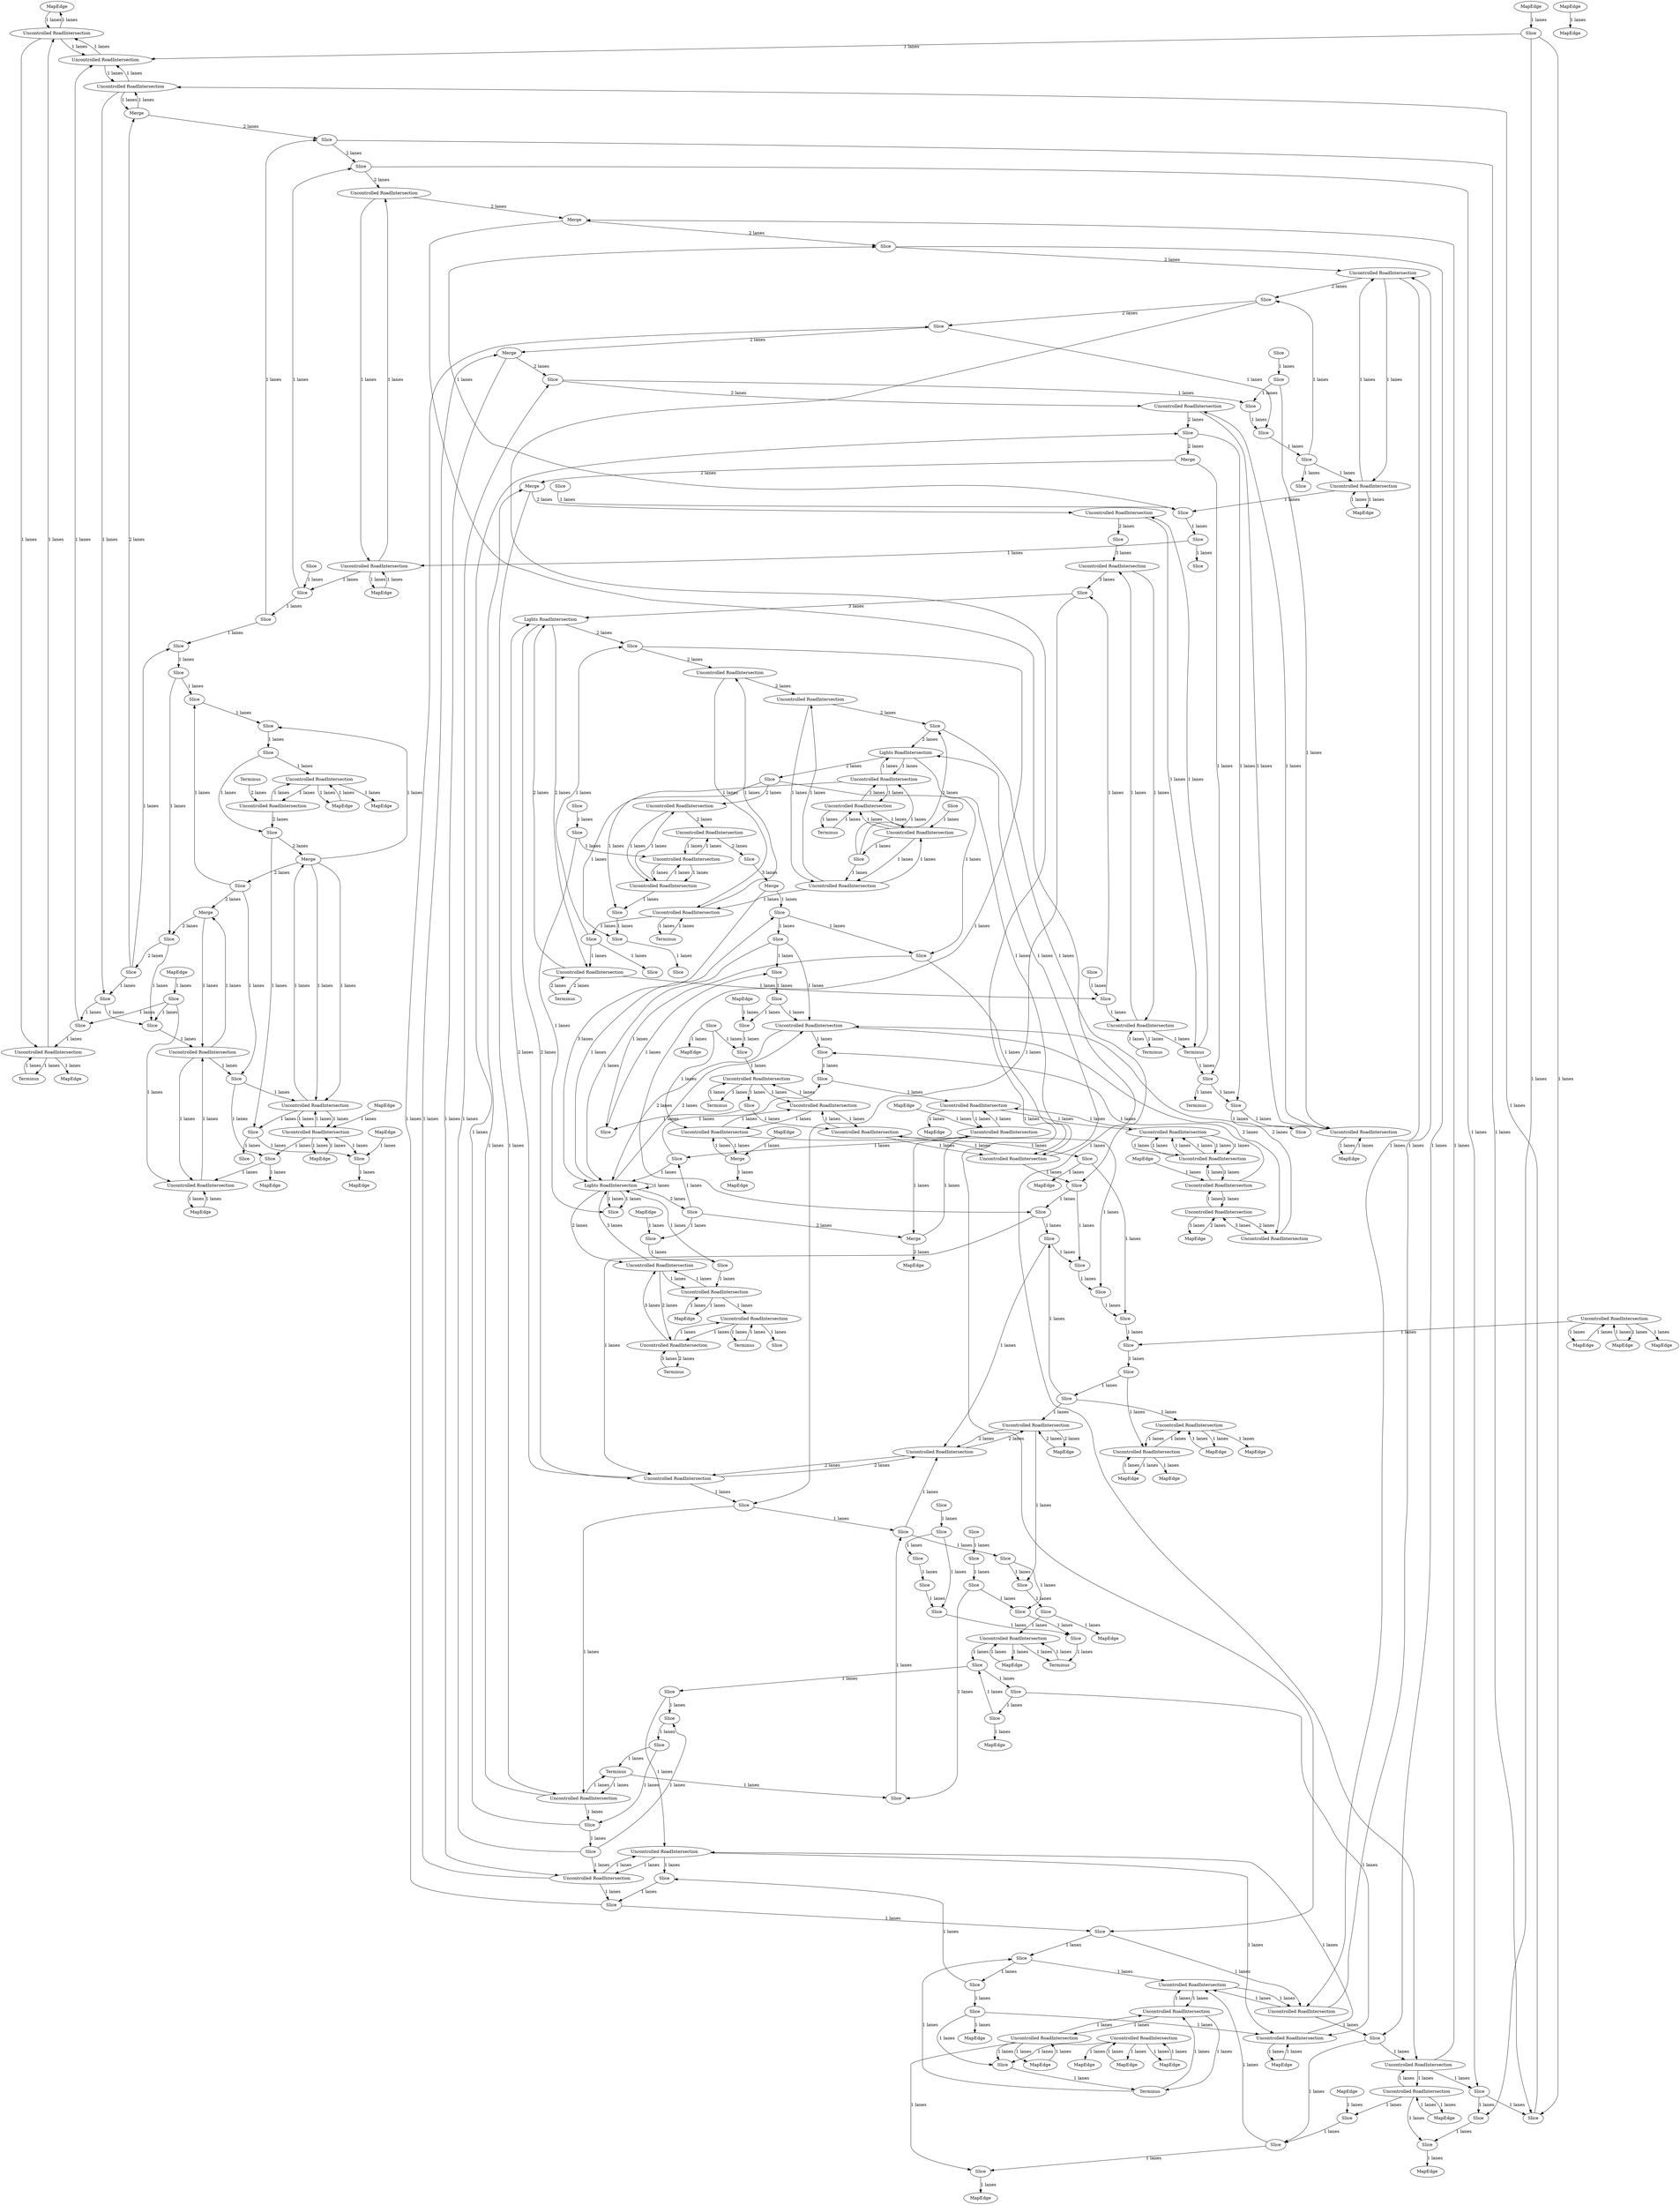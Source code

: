 digraph {
    0 [ label = "MapEdge" ]
    1 [ label = "Merge" ]
    2 [ label = "MapEdge" ]
    3 [ label = "Merge" ]
    4 [ label = "MapEdge" ]
    5 [ label = "Merge" ]
    6 [ label = "Uncontrolled RoadIntersection" ]
    7 [ label = "MapEdge" ]
    8 [ label = "MapEdge" ]
    9 [ label = "MapEdge" ]
    10 [ label = "Uncontrolled RoadIntersection" ]
    11 [ label = "MapEdge" ]
    12 [ label = "MapEdge" ]
    13 [ label = "Uncontrolled RoadIntersection" ]
    14 [ label = "MapEdge" ]
    15 [ label = "Merge" ]
    16 [ label = "MapEdge" ]
    17 [ label = "Merge" ]
    18 [ label = "Slice" ]
    19 [ label = "Slice" ]
    20 [ label = "MapEdge" ]
    21 [ label = "Uncontrolled RoadIntersection" ]
    22 [ label = "Terminus" ]
    23 [ label = "Terminus" ]
    24 [ label = "MapEdge" ]
    25 [ label = "Lights RoadIntersection" ]
    26 [ label = "MapEdge" ]
    27 [ label = "Terminus" ]
    28 [ label = "Uncontrolled RoadIntersection" ]
    29 [ label = "Terminus" ]
    30 [ label = "Slice" ]
    31 [ label = "Slice" ]
    32 [ label = "Uncontrolled RoadIntersection" ]
    33 [ label = "Uncontrolled RoadIntersection" ]
    34 [ label = "Terminus" ]
    35 [ label = "Merge" ]
    36 [ label = "Terminus" ]
    37 [ label = "Terminus" ]
    38 [ label = "Uncontrolled RoadIntersection" ]
    39 [ label = "Slice" ]
    40 [ label = "Slice" ]
    41 [ label = "Merge" ]
    42 [ label = "Slice" ]
    43 [ label = "MapEdge" ]
    44 [ label = "Slice" ]
    45 [ label = "Uncontrolled RoadIntersection" ]
    46 [ label = "Slice" ]
    47 [ label = "MapEdge" ]
    48 [ label = "Uncontrolled RoadIntersection" ]
    49 [ label = "MapEdge" ]
    50 [ label = "Slice" ]
    51 [ label = "MapEdge" ]
    52 [ label = "Slice" ]
    53 [ label = "Slice" ]
    54 [ label = "Slice" ]
    55 [ label = "Slice" ]
    56 [ label = "Slice" ]
    57 [ label = "Slice" ]
    58 [ label = "MapEdge" ]
    59 [ label = "Uncontrolled RoadIntersection" ]
    60 [ label = "Slice" ]
    61 [ label = "Slice" ]
    62 [ label = "Slice" ]
    63 [ label = "Uncontrolled RoadIntersection" ]
    64 [ label = "Slice" ]
    65 [ label = "Slice" ]
    66 [ label = "Slice" ]
    67 [ label = "Slice" ]
    68 [ label = "Uncontrolled RoadIntersection" ]
    69 [ label = "MapEdge" ]
    70 [ label = "Slice" ]
    71 [ label = "Slice" ]
    72 [ label = "Slice" ]
    73 [ label = "Slice" ]
    74 [ label = "Slice" ]
    75 [ label = "Slice" ]
    76 [ label = "Slice" ]
    77 [ label = "Slice" ]
    78 [ label = "Slice" ]
    79 [ label = "Slice" ]
    80 [ label = "Slice" ]
    81 [ label = "Slice" ]
    82 [ label = "Slice" ]
    83 [ label = "Slice" ]
    84 [ label = "Slice" ]
    85 [ label = "MapEdge" ]
    86 [ label = "MapEdge" ]
    87 [ label = "Uncontrolled RoadIntersection" ]
    88 [ label = "MapEdge" ]
    89 [ label = "MapEdge" ]
    90 [ label = "Slice" ]
    91 [ label = "Slice" ]
    92 [ label = "Slice" ]
    93 [ label = "Slice" ]
    94 [ label = "Slice" ]
    95 [ label = "Slice" ]
    96 [ label = "Slice" ]
    97 [ label = "MapEdge" ]
    98 [ label = "Uncontrolled RoadIntersection" ]
    99 [ label = "Uncontrolled RoadIntersection" ]
    100 [ label = "MapEdge" ]
    101 [ label = "Slice" ]
    102 [ label = "Slice" ]
    103 [ label = "Slice" ]
    104 [ label = "Slice" ]
    105 [ label = "Slice" ]
    106 [ label = "Slice" ]
    107 [ label = "Slice" ]
    108 [ label = "MapEdge" ]
    109 [ label = "MapEdge" ]
    110 [ label = "Slice" ]
    111 [ label = "Slice" ]
    112 [ label = "Slice" ]
    113 [ label = "Slice" ]
    114 [ label = "Slice" ]
    115 [ label = "Terminus" ]
    116 [ label = "Uncontrolled RoadIntersection" ]
    117 [ label = "Slice" ]
    118 [ label = "Slice" ]
    119 [ label = "Uncontrolled RoadIntersection" ]
    120 [ label = "Slice" ]
    121 [ label = "Slice" ]
    122 [ label = "Slice" ]
    123 [ label = "Slice" ]
    124 [ label = "Slice" ]
    125 [ label = "Slice" ]
    126 [ label = "MapEdge" ]
    127 [ label = "Uncontrolled RoadIntersection" ]
    128 [ label = "Slice" ]
    129 [ label = "MapEdge" ]
    130 [ label = "Slice" ]
    131 [ label = "Slice" ]
    132 [ label = "Uncontrolled RoadIntersection" ]
    133 [ label = "Slice" ]
    134 [ label = "Slice" ]
    135 [ label = "Slice" ]
    136 [ label = "Slice" ]
    137 [ label = "Uncontrolled RoadIntersection" ]
    138 [ label = "Slice" ]
    139 [ label = "Slice" ]
    140 [ label = "Slice" ]
    141 [ label = "Slice" ]
    142 [ label = "Slice" ]
    143 [ label = "Uncontrolled RoadIntersection" ]
    144 [ label = "MapEdge" ]
    145 [ label = "Slice" ]
    146 [ label = "Slice" ]
    147 [ label = "MapEdge" ]
    148 [ label = "Slice" ]
    149 [ label = "Slice" ]
    150 [ label = "MapEdge" ]
    151 [ label = "Uncontrolled RoadIntersection" ]
    152 [ label = "Slice" ]
    153 [ label = "Slice" ]
    154 [ label = "MapEdge" ]
    155 [ label = "Slice" ]
    156 [ label = "Slice" ]
    157 [ label = "Slice" ]
    158 [ label = "Slice" ]
    159 [ label = "MapEdge" ]
    160 [ label = "Slice" ]
    161 [ label = "Slice" ]
    162 [ label = "MapEdge" ]
    163 [ label = "Uncontrolled RoadIntersection" ]
    164 [ label = "Slice" ]
    165 [ label = "Slice" ]
    166 [ label = "Uncontrolled RoadIntersection" ]
    167 [ label = "Slice" ]
    168 [ label = "MapEdge" ]
    169 [ label = "Uncontrolled RoadIntersection" ]
    170 [ label = "MapEdge" ]
    171 [ label = "Slice" ]
    172 [ label = "Slice" ]
    173 [ label = "Slice" ]
    174 [ label = "Slice" ]
    175 [ label = "Uncontrolled RoadIntersection" ]
    176 [ label = "Slice" ]
    177 [ label = "Slice" ]
    178 [ label = "Slice" ]
    179 [ label = "Slice" ]
    180 [ label = "Uncontrolled RoadIntersection" ]
    181 [ label = "Terminus" ]
    182 [ label = "Merge" ]
    183 [ label = "Terminus" ]
    184 [ label = "Uncontrolled RoadIntersection" ]
    185 [ label = "Uncontrolled RoadIntersection" ]
    186 [ label = "Uncontrolled RoadIntersection" ]
    187 [ label = "Uncontrolled RoadIntersection" ]
    188 [ label = "Uncontrolled RoadIntersection" ]
    189 [ label = "Uncontrolled RoadIntersection" ]
    190 [ label = "Uncontrolled RoadIntersection" ]
    191 [ label = "Uncontrolled RoadIntersection" ]
    192 [ label = "Lights RoadIntersection" ]
    193 [ label = "Uncontrolled RoadIntersection" ]
    194 [ label = "Terminus" ]
    195 [ label = "Uncontrolled RoadIntersection" ]
    196 [ label = "Uncontrolled RoadIntersection" ]
    197 [ label = "MapEdge" ]
    198 [ label = "Terminus" ]
    199 [ label = "Uncontrolled RoadIntersection" ]
    200 [ label = "Slice" ]
    201 [ label = "Slice" ]
    202 [ label = "Slice" ]
    203 [ label = "Slice" ]
    204 [ label = "Slice" ]
    205 [ label = "Slice" ]
    206 [ label = "Slice" ]
    207 [ label = "Slice" ]
    208 [ label = "Uncontrolled RoadIntersection" ]
    209 [ label = "MapEdge" ]
    210 [ label = "Slice" ]
    211 [ label = "Slice" ]
    212 [ label = "Uncontrolled RoadIntersection" ]
    213 [ label = "Slice" ]
    214 [ label = "Uncontrolled RoadIntersection" ]
    215 [ label = "Slice" ]
    216 [ label = "Slice" ]
    217 [ label = "Uncontrolled RoadIntersection" ]
    218 [ label = "Slice" ]
    219 [ label = "Slice" ]
    220 [ label = "Uncontrolled RoadIntersection" ]
    221 [ label = "Slice" ]
    222 [ label = "Uncontrolled RoadIntersection" ]
    223 [ label = "Slice" ]
    224 [ label = "Slice" ]
    225 [ label = "Uncontrolled RoadIntersection" ]
    226 [ label = "Slice" ]
    227 [ label = "Slice" ]
    228 [ label = "Uncontrolled RoadIntersection" ]
    229 [ label = "Slice" ]
    230 [ label = "Uncontrolled RoadIntersection" ]
    231 [ label = "Slice" ]
    232 [ label = "Slice" ]
    233 [ label = "Slice" ]
    234 [ label = "Slice" ]
    235 [ label = "Slice" ]
    236 [ label = "MapEdge" ]
    237 [ label = "Lights RoadIntersection" ]
    238 [ label = "Uncontrolled RoadIntersection" ]
    239 [ label = "Uncontrolled RoadIntersection" ]
    240 [ label = "Terminus" ]
    241 [ label = "Uncontrolled RoadIntersection" ]
    242 [ label = "Uncontrolled RoadIntersection" ]
    243 [ label = "Uncontrolled RoadIntersection" ]
    244 [ label = "Uncontrolled RoadIntersection" ]
    245 [ label = "Uncontrolled RoadIntersection" ]
    246 [ label = "Uncontrolled RoadIntersection" ]
    247 [ label = "Merge" ]
    248 [ label = "Merge" ]
    249 [ label = "Uncontrolled RoadIntersection" ]
    250 [ label = "Uncontrolled RoadIntersection" ]
    251 [ label = "Uncontrolled RoadIntersection" ]
    252 [ label = "MapEdge" ]
    253 [ label = "Uncontrolled RoadIntersection" ]
    254 [ label = "MapEdge" ]
    255 [ label = "Uncontrolled RoadIntersection" ]
    256 [ label = "Uncontrolled RoadIntersection" ]
    257 [ label = "Terminus" ]
    258 [ label = "MapEdge" ]
    259 [ label = "Uncontrolled RoadIntersection" ]
    260 [ label = "Uncontrolled RoadIntersection" ]
    261 [ label = "MapEdge" ]
    262 [ label = "MapEdge" ]
    263 [ label = "Uncontrolled RoadIntersection" ]
    264 [ label = "MapEdge" ]
    265 [ label = "MapEdge" ]
    266 [ label = "MapEdge" ]
    267 [ label = "MapEdge" ]
    268 [ label = "MapEdge" ]
    0 -> 28 [ label = "1 lanes" ]
    28 -> 0 [ label = "1 lanes" ]
    28 -> 151 [ label = "1 lanes" ]
    151 -> 28 [ label = "1 lanes" ]
    151 -> 217 [ label = "1 lanes" ]
    217 -> 151 [ label = "1 lanes" ]
    217 -> 1 [ label = "1 lanes" ]
    1 -> 217 [ label = "1 lanes" ]
    2 -> 166 [ label = "1 lanes" ]
    166 -> 2 [ label = "1 lanes" ]
    166 -> 214 [ label = "1 lanes" ]
    214 -> 166 [ label = "1 lanes" ]
    214 -> 3 [ label = "1 lanes" ]
    3 -> 214 [ label = "1 lanes" ]
    4 -> 169 [ label = "1 lanes" ]
    169 -> 4 [ label = "1 lanes" ]
    169 -> 212 [ label = "1 lanes" ]
    212 -> 169 [ label = "1 lanes" ]
    212 -> 5 [ label = "1 lanes" ]
    5 -> 212 [ label = "1 lanes" ]
    6 -> 137 [ label = "1 lanes" ]
    137 -> 6 [ label = "1 lanes" ]
    137 -> 7 [ label = "1 lanes" ]
    7 -> 137 [ label = "1 lanes" ]
    8 -> 48 [ label = "1 lanes" ]
    48 -> 8 [ label = "1 lanes" ]
    48 -> 180 [ label = "1 lanes" ]
    180 -> 48 [ label = "1 lanes" ]
    180 -> 45 [ label = "1 lanes" ]
    45 -> 180 [ label = "1 lanes" ]
    45 -> 222 [ label = "1 lanes" ]
    222 -> 45 [ label = "1 lanes" ]
    222 -> 38 [ label = "1 lanes" ]
    38 -> 222 [ label = "1 lanes" ]
    38 -> 175 [ label = "1 lanes" ]
    175 -> 38 [ label = "1 lanes" ]
    175 -> 9 [ label = "1 lanes" ]
    9 -> 175 [ label = "1 lanes" ]
    10 -> 59 [ label = "1 lanes" ]
    59 -> 10 [ label = "1 lanes" ]
    59 -> 11 [ label = "1 lanes" ]
    11 -> 59 [ label = "1 lanes" ]
    12 -> 68 [ label = "1 lanes" ]
    68 -> 12 [ label = "1 lanes" ]
    68 -> 13 [ label = "1 lanes" ]
    13 -> 68 [ label = "1 lanes" ]
    14 -> 132 [ label = "1 lanes" ]
    132 -> 14 [ label = "1 lanes" ]
    132 -> 119 [ label = "1 lanes" ]
    119 -> 132 [ label = "1 lanes" ]
    119 -> 225 [ label = "1 lanes" ]
    225 -> 119 [ label = "1 lanes" ]
    225 -> 15 [ label = "1 lanes" ]
    15 -> 225 [ label = "1 lanes" ]
    16 -> 143 [ label = "1 lanes" ]
    143 -> 16 [ label = "1 lanes" ]
    143 -> 220 [ label = "1 lanes" ]
    220 -> 143 [ label = "1 lanes" ]
    220 -> 17 [ label = "1 lanes" ]
    17 -> 220 [ label = "1 lanes" ]
    207 -> 18 [ label = "1 lanes" ]
    19 -> 207 [ label = "1 lanes" ]
    20 -> 127 [ label = "1 lanes" ]
    127 -> 20 [ label = "1 lanes" ]
    127 -> 29 [ label = "1 lanes" ]
    29 -> 127 [ label = "1 lanes" ]
    21 -> 87 [ label = "1 lanes" ]
    87 -> 21 [ label = "1 lanes" ]
    87 -> 22 [ label = "1 lanes" ]
    22 -> 87 [ label = "1 lanes" ]
    13 -> 255 [ label = "2 lanes" ]
    255 -> 13 [ label = "3 lanes" ]
    255 -> 23 [ label = "2 lanes" ]
    23 -> 255 [ label = "3 lanes" ]
    24 -> 99 [ label = "2 lanes" ]
    99 -> 24 [ label = "2 lanes" ]
    99 -> 98 [ label = "2 lanes" ]
    98 -> 99 [ label = "2 lanes" ]
    98 -> 230 [ label = "2 lanes" ]
    230 -> 98 [ label = "2 lanes" ]
    230 -> 25 [ label = "2 lanes" ]
    25 -> 230 [ label = "2 lanes" ]
    247 -> 26 [ label = "2 lanes" ]
    27 -> 163 [ label = "1 lanes" ]
    163 -> 27 [ label = "1 lanes" ]
    163 -> 28 [ label = "1 lanes" ]
    28 -> 163 [ label = "1 lanes" ]
    206 -> 29 [ label = "1 lanes" ]
    202 -> 206 [ label = "1 lanes" ]
    30 -> 202 [ label = "1 lanes" ]
    31 -> 30 [ label = "1 lanes" ]
    32 -> 115 [ label = "1 lanes" ]
    115 -> 32 [ label = "1 lanes" ]
    33 -> 116 [ label = "1 lanes" ]
    116 -> 33 [ label = "1 lanes" ]
    116 -> 34 [ label = "1 lanes" ]
    34 -> 116 [ label = "1 lanes" ]
    35 -> 114 [ label = "1 lanes" ]
    114 -> 36 [ label = "1 lanes" ]
    37 -> 10 [ label = "2 lanes" ]
    10 -> 54 [ label = "2 lanes" ]
    54 -> 5 [ label = "2 lanes" ]
    5 -> 53 [ label = "2 lanes" ]
    53 -> 3 [ label = "2 lanes" ]
    3 -> 160 [ label = "2 lanes" ]
    160 -> 165 [ label = "2 lanes" ]
    165 -> 1 [ label = "2 lanes" ]
    1 -> 152 [ label = "2 lanes" ]
    152 -> 136 [ label = "2 lanes" ]
    136 -> 6 [ label = "2 lanes" ]
    6 -> 17 [ label = "2 lanes" ]
    17 -> 135 [ label = "2 lanes" ]
    135 -> 38 [ label = "2 lanes" ]
    38 -> 176 [ label = "2 lanes" ]
    176 -> 134 [ label = "2 lanes" ]
    134 -> 15 [ label = "2 lanes" ]
    15 -> 131 [ label = "2 lanes" ]
    131 -> 195 [ label = "2 lanes" ]
    195 -> 112 [ label = "2 lanes" ]
    112 -> 35 [ label = "2 lanes" ]
    35 -> 182 [ label = "2 lanes" ]
    182 -> 32 [ label = "2 lanes" ]
    32 -> 39 [ label = "2 lanes" ]
    40 -> 41 [ label = "3 lanes" ]
    41 -> 237 [ label = "3 lanes" ]
    39 -> 33 [ label = "3 lanes" ]
    33 -> 111 [ label = "3 lanes" ]
    111 -> 25 [ label = "3 lanes" ]
    25 -> 105 [ label = "2 lanes" ]
    105 -> 238 [ label = "2 lanes" ]
    238 -> 187 [ label = "2 lanes" ]
    187 -> 103 [ label = "2 lanes" ]
    103 -> 192 [ label = "2 lanes" ]
    192 -> 73 [ label = "2 lanes" ]
    73 -> 191 [ label = "2 lanes" ]
    191 -> 188 [ label = "2 lanes" ]
    188 -> 40 [ label = "2 lanes" ]
    237 -> 52 [ label = "2 lanes" ]
    52 -> 247 [ label = "2 lanes" ]
    42 -> 44 [ label = "1 lanes" ]
    263 -> 43 [ label = "1 lanes" ]
    181 -> 46 [ label = "1 lanes" ]
    44 -> 181 [ label = "1 lanes" ]
    263 -> 44 [ label = "1 lanes" ]
    61 -> 42 [ label = "1 lanes" ]
    46 -> 61 [ label = "1 lanes" ]
    46 -> 45 [ label = "1 lanes" ]
    48 -> 44 [ label = "1 lanes" ]
    245 -> 49 [ label = "1 lanes" ]
    62 -> 245 [ label = "1 lanes" ]
    50 -> 62 [ label = "1 lanes" ]
    63 -> 50 [ label = "1 lanes" ]
    82 -> 63 [ label = "1 lanes" ]
    242 -> 50 [ label = "1 lanes" ]
    51 -> 242 [ label = "1 lanes" ]
    235 -> 62 [ label = "1 lanes" ]
    52 -> 235 [ label = "1 lanes" ]
    213 -> 171 [ label = "1 lanes" ]
    53 -> 213 [ label = "1 lanes" ]
    212 -> 169 [ label = "1 lanes" ]
    5 -> 212 [ label = "1 lanes" ]
    54 -> 211 [ label = "1 lanes" ]
    55 -> 54 [ label = "1 lanes" ]
    56 -> 57 [ label = "1 lanes" ]
    155 -> 167 [ label = "1 lanes" ]
    156 -> 155 [ label = "1 lanes" ]
    158 -> 156 [ label = "1 lanes" ]
    157 -> 158 [ label = "1 lanes" ]
    57 -> 157 [ label = "1 lanes" ]
    137 -> 57 [ label = "1 lanes" ]
    59 -> 58 [ label = "1 lanes" ]
    55 -> 59 [ label = "1 lanes" ]
    167 -> 55 [ label = "1 lanes" ]
    61 -> 60 [ label = "1 lanes" ]
    42 -> 132 [ label = "1 lanes" ]
    42 -> 47 [ label = "1 lanes" ]
    41 -> 234 [ label = "1 lanes" ]
    234 -> 70 [ label = "1 lanes" ]
    70 -> 63 [ label = "1 lanes" ]
    52 -> 65 [ label = "1 lanes" ]
    237 -> 66 [ label = "1 lanes" ]
    64 -> 237 [ label = "1 lanes" ]
    256 -> 67 [ label = "1 lanes" ]
    68 -> 256 [ label = "1 lanes" ]
    64 -> 68 [ label = "1 lanes" ]
    65 -> 64 [ label = "1 lanes" ]
    69 -> 65 [ label = "1 lanes" ]
    237 -> 66 [ label = "1 lanes" ]
    70 -> 237 [ label = "1 lanes" ]
    73 -> 71 [ label = "1 lanes" ]
    193 -> 72 [ label = "1 lanes" ]
    102 -> 193 [ label = "1 lanes" ]
    233 -> 77 [ label = "1 lanes" ]
    73 -> 233 [ label = "1 lanes" ]
    72 -> 74 [ label = "1 lanes" ]
    71 -> 72 [ label = "1 lanes" ]
    76 -> 66 [ label = "1 lanes" ]
    75 -> 76 [ label = "1 lanes" ]
    190 -> 71 [ label = "1 lanes" ]
    189 -> 190 [ label = "1 lanes" ]
    76 -> 189 [ label = "1 lanes" ]
    77 -> 83 [ label = "1 lanes" ]
    80 -> 79 [ label = "1 lanes" ]
    85 -> 81 [ label = "1 lanes" ]
    70 -> 83 [ label = "1 lanes" ]
    78 -> 250 [ label = "1 lanes" ]
    249 -> 84 [ label = "1 lanes" ]
    80 -> 249 [ label = "1 lanes" ]
    80 -> 86 [ label = "1 lanes" ]
    81 -> 79 [ label = "1 lanes" ]
    82 -> 81 [ label = "1 lanes" ]
    78 -> 77 [ label = "1 lanes" ]
    87 -> 78 [ label = "1 lanes" ]
    79 -> 87 [ label = "1 lanes" ]
    83 -> 82 [ label = "1 lanes" ]
    253 -> 88 [ label = "1 lanes" ]
    84 -> 89 [ label = "1 lanes" ]
    84 -> 90 [ label = "1 lanes" ]
    253 -> 91 [ label = "1 lanes" ]
    92 -> 259 [ label = "1 lanes" ]
    231 -> 94 [ label = "1 lanes" ]
    250 -> 95 [ label = "1 lanes" ]
    232 -> 96 [ label = "1 lanes" ]
    259 -> 97 [ label = "1 lanes" ]
    96 -> 95 [ label = "1 lanes" ]
    94 -> 98 [ label = "1 lanes" ]
    90 -> 91 [ label = "1 lanes" ]
    93 -> 99 [ label = "1 lanes" ]
    260 -> 100 [ label = "1 lanes" ]
    93 -> 260 [ label = "1 lanes" ]
    93 -> 94 [ label = "1 lanes" ]
    92 -> 93 [ label = "1 lanes" ]
    91 -> 92 [ label = "1 lanes" ]
    95 -> 90 [ label = "1 lanes" ]
    103 -> 232 [ label = "1 lanes" ]
    102 -> 103 [ label = "1 lanes" ]
    101 -> 104 [ label = "1 lanes" ]
    105 -> 231 [ label = "1 lanes" ]
    101 -> 105 [ label = "1 lanes" ]
    185 -> 102 [ label = "1 lanes" ]
    106 -> 185 [ label = "1 lanes" ]
    101 -> 199 [ label = "1 lanes" ]
    239 -> 101 [ label = "1 lanes" ]
    186 -> 239 [ label = "1 lanes" ]
    102 -> 186 [ label = "1 lanes" ]
    169 -> 107 [ label = "1 lanes" ]
    107 -> 108 [ label = "1 lanes" ]
    211 -> 107 [ label = "1 lanes" ]
    109 -> 107 [ label = "1 lanes" ]
    113 -> 110 [ label = "1 lanes" ]
    112 -> 113 [ label = "1 lanes" ]
    229 -> 133 [ label = "1 lanes" ]
    111 -> 229 [ label = "1 lanes" ]
    113 -> 196 [ label = "1 lanes" ]
    227 -> 112 [ label = "1 lanes" ]
    122 -> 227 [ label = "1 lanes" ]
    114 -> 113 [ label = "1 lanes" ]
    115 -> 114 [ label = "1 lanes" ]
    116 -> 115 [ label = "1 lanes" ]
    117 -> 116 [ label = "1 lanes" ]
    199 -> 117 [ label = "1 lanes" ]
    117 -> 111 [ label = "1 lanes" ]
    118 -> 117 [ label = "1 lanes" ]
    94 -> 96 [ label = "1 lanes" ]
    119 -> 60 [ label = "1 lanes" ]
    120 -> 119 [ label = "1 lanes" ]
    226 -> 121 [ label = "1 lanes" ]
    124 -> 123 [ label = "1 lanes" ]
    99 -> 125 [ label = "1 lanes" ]
    123 -> 126 [ label = "1 lanes" ]
    130 -> 124 [ label = "1 lanes" ]
    127 -> 130 [ label = "1 lanes" ]
    128 -> 127 [ label = "1 lanes" ]
    130 -> 120 [ label = "1 lanes" ]
    123 -> 130 [ label = "1 lanes" ]
    226 -> 131 [ label = "1 lanes" ]
    124 -> 132 [ label = "1 lanes" ]
    128 -> 129 [ label = "1 lanes" ]
    125 -> 128 [ label = "1 lanes" ]
    205 -> 125 [ label = "1 lanes" ]
    133 -> 205 [ label = "1 lanes" ]
    133 -> 98 [ label = "1 lanes" ]
    18 -> 133 [ label = "1 lanes" ]
    183 -> 18 [ label = "1 lanes" ]
    122 -> 183 [ label = "1 lanes" ]
    121 -> 122 [ label = "1 lanes" ]
    120 -> 121 [ label = "1 lanes" ]
    224 -> 134 [ label = "1 lanes" ]
    60 -> 224 [ label = "1 lanes" ]
    135 -> 221 [ label = "1 lanes" ]
    141 -> 135 [ label = "1 lanes" ]
    136 -> 219 [ label = "1 lanes" ]
    57 -> 136 [ label = "1 lanes" ]
    140 -> 137 [ label = "1 lanes" ]
    138 -> 141 [ label = "1 lanes" ]
    140 -> 139 [ label = "1 lanes" ]
    141 -> 140 [ label = "1 lanes" ]
    175 -> 141 [ label = "1 lanes" ]
    48 -> 142 [ label = "1 lanes" ]
    143 -> 146 [ label = "1 lanes" ]
    142 -> 144 [ label = "1 lanes" ]
    145 -> 142 [ label = "1 lanes" ]
    221 -> 145 [ label = "1 lanes" ]
    145 -> 45 [ label = "1 lanes" ]
    146 -> 145 [ label = "1 lanes" ]
    147 -> 146 [ label = "1 lanes" ]
    219 -> 148 [ label = "1 lanes" ]
    143 -> 149 [ label = "1 lanes" ]
    149 -> 150 [ label = "1 lanes" ]
    153 -> 151 [ label = "1 lanes" ]
    152 -> 218 [ label = "1 lanes" ]
    157 -> 152 [ label = "1 lanes" ]
    148 -> 149 [ label = "1 lanes" ]
    153 -> 148 [ label = "1 lanes" ]
    153 -> 218 [ label = "1 lanes" ]
    154 -> 153 [ label = "1 lanes" ]
    53 -> 155 [ label = "1 lanes" ]
    165 -> 158 [ label = "1 lanes" ]
    161 -> 215 [ label = "1 lanes" ]
    159 -> 161 [ label = "1 lanes" ]
    160 -> 215 [ label = "1 lanes" ]
    156 -> 160 [ label = "1 lanes" ]
    164 -> 151 [ label = "1 lanes" ]
    161 -> 164 [ label = "1 lanes" ]
    163 -> 162 [ label = "1 lanes" ]
    164 -> 163 [ label = "1 lanes" ]
    216 -> 164 [ label = "1 lanes" ]
    165 -> 216 [ label = "1 lanes" ]
    161 -> 166 [ label = "1 lanes" ]
    5 -> 167 [ label = "1 lanes" ]
    171 -> 168 [ label = "1 lanes" ]
    170 -> 169 [ label = "1 lanes" ]
    171 -> 166 [ label = "1 lanes" ]
    169 -> 171 [ label = "1 lanes" ]
    134 -> 172 [ label = "1 lanes" ]
    174 -> 173 [ label = "1 lanes" ]
    179 -> 175 [ label = "1 lanes" ]
    223 -> 46 [ label = "1 lanes" ]
    176 -> 223 [ label = "1 lanes" ]
    179 -> 176 [ label = "1 lanes" ]
    179 -> 177 [ label = "1 lanes" ]
    174 -> 196 [ label = "1 lanes" ]
    178 -> 174 [ label = "1 lanes" ]
    172 -> 179 [ label = "1 lanes" ]
    173 -> 172 [ label = "1 lanes" ]
    131 -> 173 [ label = "1 lanes" ]
    180 -> 181 [ label = "1 lanes" ]
    181 -> 180 [ label = "1 lanes" ]
    182 -> 228 [ label = "1 lanes" ]
    228 -> 182 [ label = "1 lanes" ]
    228 -> 183 [ label = "1 lanes" ]
    183 -> 228 [ label = "1 lanes" ]
    184 -> 185 [ label = "1 lanes" ]
    185 -> 184 [ label = "1 lanes" ]
    185 -> 186 [ label = "1 lanes" ]
    186 -> 185 [ label = "1 lanes" ]
    186 -> 187 [ label = "1 lanes" ]
    187 -> 186 [ label = "1 lanes" ]
    188 -> 189 [ label = "1 lanes" ]
    189 -> 188 [ label = "1 lanes" ]
    189 -> 190 [ label = "1 lanes" ]
    190 -> 189 [ label = "1 lanes" ]
    190 -> 191 [ label = "1 lanes" ]
    191 -> 190 [ label = "1 lanes" ]
    192 -> 193 [ label = "1 lanes" ]
    193 -> 192 [ label = "1 lanes" ]
    193 -> 184 [ label = "1 lanes" ]
    184 -> 193 [ label = "1 lanes" ]
    184 -> 194 [ label = "1 lanes" ]
    194 -> 184 [ label = "1 lanes" ]
    195 -> 196 [ label = "1 lanes" ]
    196 -> 195 [ label = "1 lanes" ]
    196 -> 197 [ label = "1 lanes" ]
    197 -> 196 [ label = "1 lanes" ]
    198 -> 199 [ label = "2 lanes" ]
    199 -> 198 [ label = "2 lanes" ]
    199 -> 25 [ label = "2 lanes" ]
    25 -> 199 [ label = "2 lanes" ]
    237 -> 13 [ label = "2 lanes" ]
    13 -> 237 [ label = "3 lanes" ]
    203 -> 31 [ label = "1 lanes" ]
    200 -> 203 [ label = "1 lanes" ]
    201 -> 19 [ label = "1 lanes" ]
    203 -> 202 [ label = "1 lanes" ]
    205 -> 204 [ label = "1 lanes" ]
    204 -> 206 [ label = "1 lanes" ]
    207 -> 204 [ label = "1 lanes" ]
    208 -> 63 [ label = "2 lanes" ]
    63 -> 208 [ label = "2 lanes" ]
    209 -> 241 [ label = "2 lanes" ]
    241 -> 209 [ label = "3 lanes" ]
    241 -> 208 [ label = "2 lanes" ]
    208 -> 241 [ label = "3 lanes" ]
    211 -> 210 [ label = "1 lanes" ]
    212 -> 211 [ label = "1 lanes" ]
    213 -> 212 [ label = "1 lanes" ]
    214 -> 213 [ label = "1 lanes" ]
    215 -> 214 [ label = "1 lanes" ]
    216 -> 215 [ label = "1 lanes" ]
    217 -> 216 [ label = "1 lanes" ]
    218 -> 217 [ label = "1 lanes" ]
    219 -> 218 [ label = "1 lanes" ]
    220 -> 219 [ label = "1 lanes" ]
    221 -> 220 [ label = "1 lanes" ]
    222 -> 221 [ label = "1 lanes" ]
    223 -> 222 [ label = "1 lanes" ]
    224 -> 223 [ label = "1 lanes" ]
    225 -> 224 [ label = "1 lanes" ]
    226 -> 225 [ label = "1 lanes" ]
    227 -> 226 [ label = "1 lanes" ]
    228 -> 227 [ label = "1 lanes" ]
    229 -> 228 [ label = "1 lanes" ]
    230 -> 229 [ label = "1 lanes" ]
    231 -> 230 [ label = "1 lanes" ]
    232 -> 231 [ label = "1 lanes" ]
    251 -> 232 [ label = "1 lanes" ]
    233 -> 251 [ label = "1 lanes" ]
    234 -> 233 [ label = "1 lanes" ]
    237 -> 234 [ label = "1 lanes" ]
    237 -> 237 [ label = "1 lanes" ]
    235 -> 237 [ label = "1 lanes" ]
    246 -> 235 [ label = "1 lanes" ]
    236 -> 246 [ label = "1 lanes" ]
    63 -> 237 [ label = "2 lanes" ]
    237 -> 63 [ label = "2 lanes" ]
    238 -> 239 [ label = "1 lanes" ]
    239 -> 238 [ label = "1 lanes" ]
    239 -> 240 [ label = "1 lanes" ]
    240 -> 239 [ label = "1 lanes" ]
    241 -> 242 [ label = "1 lanes" ]
    242 -> 241 [ label = "1 lanes" ]
    242 -> 243 [ label = "1 lanes" ]
    243 -> 242 [ label = "1 lanes" ]
    243 -> 244 [ label = "1 lanes" ]
    244 -> 243 [ label = "1 lanes" ]
    243 -> 244 [ label = "1 lanes" ]
    244 -> 243 [ label = "1 lanes" ]
    244 -> 245 [ label = "1 lanes" ]
    245 -> 244 [ label = "1 lanes" ]
    245 -> 246 [ label = "1 lanes" ]
    246 -> 245 [ label = "1 lanes" ]
    246 -> 247 [ label = "1 lanes" ]
    247 -> 246 [ label = "1 lanes" ]
    243 -> 244 [ label = "1 lanes" ]
    244 -> 243 [ label = "1 lanes" ]
    248 -> 249 [ label = "1 lanes" ]
    249 -> 248 [ label = "1 lanes" ]
    249 -> 21 [ label = "1 lanes" ]
    21 -> 249 [ label = "1 lanes" ]
    21 -> 250 [ label = "1 lanes" ]
    250 -> 21 [ label = "1 lanes" ]
    250 -> 251 [ label = "1 lanes" ]
    251 -> 250 [ label = "1 lanes" ]
    251 -> 192 [ label = "1 lanes" ]
    192 -> 251 [ label = "1 lanes" ]
    252 -> 253 [ label = "1 lanes" ]
    253 -> 252 [ label = "1 lanes" ]
    253 -> 254 [ label = "1 lanes" ]
    254 -> 253 [ label = "1 lanes" ]
    255 -> 256 [ label = "1 lanes" ]
    256 -> 255 [ label = "1 lanes" ]
    256 -> 257 [ label = "1 lanes" ]
    257 -> 256 [ label = "1 lanes" ]
    258 -> 259 [ label = "1 lanes" ]
    259 -> 258 [ label = "1 lanes" ]
    259 -> 260 [ label = "1 lanes" ]
    260 -> 259 [ label = "1 lanes" ]
    260 -> 261 [ label = "1 lanes" ]
    261 -> 260 [ label = "1 lanes" ]
    262 -> 263 [ label = "1 lanes" ]
    263 -> 262 [ label = "1 lanes" ]
    263 -> 264 [ label = "1 lanes" ]
    264 -> 263 [ label = "1 lanes" ]
    266 -> 265 [ label = "1 lanes" ]
    268 -> 248 [ label = "1 lanes" ]
    248 -> 267 [ label = "1 lanes" ]
}

